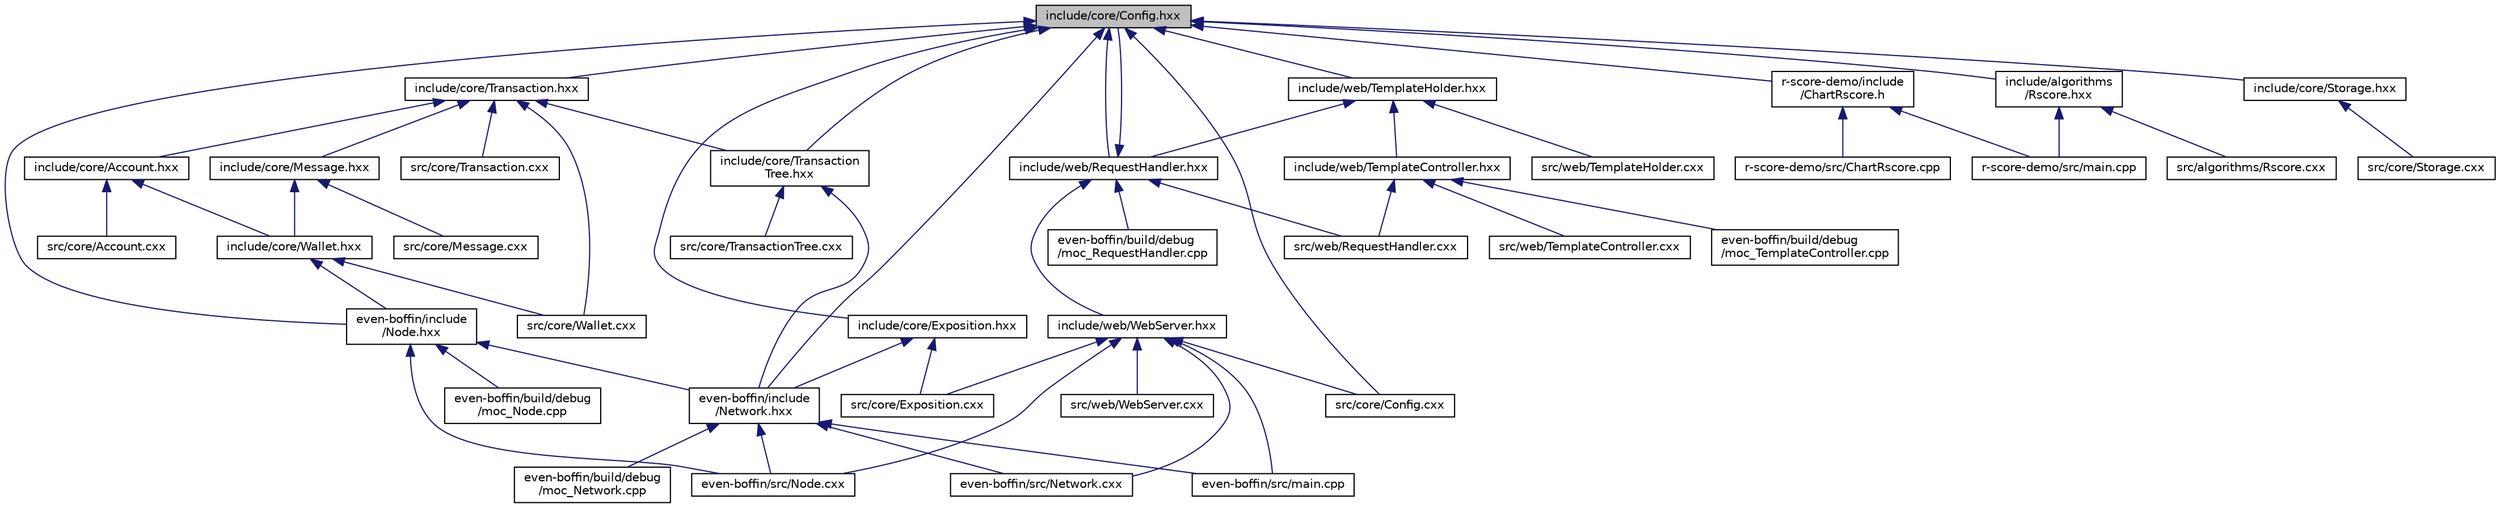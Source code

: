 digraph "include/core/Config.hxx"
{
  edge [fontname="Helvetica",fontsize="10",labelfontname="Helvetica",labelfontsize="10"];
  node [fontname="Helvetica",fontsize="10",shape=record];
  Node65 [label="include/core/Config.hxx",height=0.2,width=0.4,color="black", fillcolor="grey75", style="filled", fontcolor="black"];
  Node65 -> Node66 [dir="back",color="midnightblue",fontsize="10",style="solid"];
  Node66 [label="even-boffin/include\l/Network.hxx",height=0.2,width=0.4,color="black", fillcolor="white", style="filled",URL="$_network_8hxx.html"];
  Node66 -> Node67 [dir="back",color="midnightblue",fontsize="10",style="solid"];
  Node67 [label="even-boffin/build/debug\l/moc_Network.cpp",height=0.2,width=0.4,color="black", fillcolor="white", style="filled",URL="$moc___network_8cpp_source.html"];
  Node66 -> Node68 [dir="back",color="midnightblue",fontsize="10",style="solid"];
  Node68 [label="even-boffin/src/main.cpp",height=0.2,width=0.4,color="black", fillcolor="white", style="filled",URL="$even-boffin_2src_2main_8cpp_source.html"];
  Node66 -> Node69 [dir="back",color="midnightblue",fontsize="10",style="solid"];
  Node69 [label="even-boffin/src/Network.cxx",height=0.2,width=0.4,color="black", fillcolor="white", style="filled",URL="$_network_8cxx.html"];
  Node66 -> Node70 [dir="back",color="midnightblue",fontsize="10",style="solid"];
  Node70 [label="even-boffin/src/Node.cxx",height=0.2,width=0.4,color="black", fillcolor="white", style="filled",URL="$_node_8cxx.html"];
  Node65 -> Node71 [dir="back",color="midnightblue",fontsize="10",style="solid"];
  Node71 [label="even-boffin/include\l/Node.hxx",height=0.2,width=0.4,color="black", fillcolor="white", style="filled",URL="$_node_8hxx.html"];
  Node71 -> Node66 [dir="back",color="midnightblue",fontsize="10",style="solid"];
  Node71 -> Node72 [dir="back",color="midnightblue",fontsize="10",style="solid"];
  Node72 [label="even-boffin/build/debug\l/moc_Node.cpp",height=0.2,width=0.4,color="black", fillcolor="white", style="filled",URL="$moc___node_8cpp_source.html"];
  Node71 -> Node70 [dir="back",color="midnightblue",fontsize="10",style="solid"];
  Node65 -> Node73 [dir="back",color="midnightblue",fontsize="10",style="solid"];
  Node73 [label="include/web/RequestHandler.hxx",height=0.2,width=0.4,color="black", fillcolor="white", style="filled",URL="$_request_handler_8hxx_source.html"];
  Node73 -> Node74 [dir="back",color="midnightblue",fontsize="10",style="solid"];
  Node74 [label="even-boffin/build/debug\l/moc_RequestHandler.cpp",height=0.2,width=0.4,color="black", fillcolor="white", style="filled",URL="$moc___request_handler_8cpp_source.html"];
  Node73 -> Node65 [dir="back",color="midnightblue",fontsize="10",style="solid"];
  Node73 -> Node75 [dir="back",color="midnightblue",fontsize="10",style="solid"];
  Node75 [label="include/web/WebServer.hxx",height=0.2,width=0.4,color="black", fillcolor="white", style="filled",URL="$_web_server_8hxx.html"];
  Node75 -> Node68 [dir="back",color="midnightblue",fontsize="10",style="solid"];
  Node75 -> Node69 [dir="back",color="midnightblue",fontsize="10",style="solid"];
  Node75 -> Node70 [dir="back",color="midnightblue",fontsize="10",style="solid"];
  Node75 -> Node76 [dir="back",color="midnightblue",fontsize="10",style="solid"];
  Node76 [label="src/core/Config.cxx",height=0.2,width=0.4,color="black", fillcolor="white", style="filled",URL="$_config_8cxx.html"];
  Node75 -> Node77 [dir="back",color="midnightblue",fontsize="10",style="solid"];
  Node77 [label="src/core/Exposition.cxx",height=0.2,width=0.4,color="black", fillcolor="white", style="filled",URL="$_exposition_8cxx.html"];
  Node75 -> Node78 [dir="back",color="midnightblue",fontsize="10",style="solid"];
  Node78 [label="src/web/WebServer.cxx",height=0.2,width=0.4,color="black", fillcolor="white", style="filled",URL="$_web_server_8cxx.html"];
  Node73 -> Node79 [dir="back",color="midnightblue",fontsize="10",style="solid"];
  Node79 [label="src/web/RequestHandler.cxx",height=0.2,width=0.4,color="black", fillcolor="white", style="filled",URL="$_request_handler_8cxx.html"];
  Node65 -> Node80 [dir="back",color="midnightblue",fontsize="10",style="solid"];
  Node80 [label="include/web/TemplateHolder.hxx",height=0.2,width=0.4,color="black", fillcolor="white", style="filled",URL="$_template_holder_8hxx.html"];
  Node80 -> Node73 [dir="back",color="midnightblue",fontsize="10",style="solid"];
  Node80 -> Node81 [dir="back",color="midnightblue",fontsize="10",style="solid"];
  Node81 [label="include/web/TemplateController.hxx",height=0.2,width=0.4,color="black", fillcolor="white", style="filled",URL="$_template_controller_8hxx.html"];
  Node81 -> Node82 [dir="back",color="midnightblue",fontsize="10",style="solid"];
  Node82 [label="even-boffin/build/debug\l/moc_TemplateController.cpp",height=0.2,width=0.4,color="black", fillcolor="white", style="filled",URL="$moc___template_controller_8cpp_source.html"];
  Node81 -> Node79 [dir="back",color="midnightblue",fontsize="10",style="solid"];
  Node81 -> Node83 [dir="back",color="midnightblue",fontsize="10",style="solid"];
  Node83 [label="src/web/TemplateController.cxx",height=0.2,width=0.4,color="black", fillcolor="white", style="filled",URL="$_template_controller_8cxx.html"];
  Node80 -> Node84 [dir="back",color="midnightblue",fontsize="10",style="solid"];
  Node84 [label="src/web/TemplateHolder.cxx",height=0.2,width=0.4,color="black", fillcolor="white", style="filled",URL="$_template_holder_8cxx.html"];
  Node65 -> Node85 [dir="back",color="midnightblue",fontsize="10",style="solid"];
  Node85 [label="include/algorithms\l/Rscore.hxx",height=0.2,width=0.4,color="black", fillcolor="white", style="filled",URL="$_rscore_8hxx.html",tooltip="Entity for count r-Score value from input parameters. "];
  Node85 -> Node86 [dir="back",color="midnightblue",fontsize="10",style="solid"];
  Node86 [label="r-score-demo/src/main.cpp",height=0.2,width=0.4,color="black", fillcolor="white", style="filled",URL="$r-score-demo_2src_2main_8cpp_source.html"];
  Node85 -> Node87 [dir="back",color="midnightblue",fontsize="10",style="solid"];
  Node87 [label="src/algorithms/Rscore.cxx",height=0.2,width=0.4,color="black", fillcolor="white", style="filled",URL="$_rscore_8cxx.html",tooltip="Entity for count r-Score value from input parameters. "];
  Node65 -> Node88 [dir="back",color="midnightblue",fontsize="10",style="solid"];
  Node88 [label="include/core/Transaction.hxx",height=0.2,width=0.4,color="black", fillcolor="white", style="filled",URL="$_transaction_8hxx.html"];
  Node88 -> Node89 [dir="back",color="midnightblue",fontsize="10",style="solid"];
  Node89 [label="include/core/Account.hxx",height=0.2,width=0.4,color="black", fillcolor="white", style="filled",URL="$_account_8hxx.html"];
  Node89 -> Node90 [dir="back",color="midnightblue",fontsize="10",style="solid"];
  Node90 [label="include/core/Wallet.hxx",height=0.2,width=0.4,color="black", fillcolor="white", style="filled",URL="$_wallet_8hxx.html"];
  Node90 -> Node71 [dir="back",color="midnightblue",fontsize="10",style="solid"];
  Node90 -> Node91 [dir="back",color="midnightblue",fontsize="10",style="solid"];
  Node91 [label="src/core/Wallet.cxx",height=0.2,width=0.4,color="black", fillcolor="white", style="filled",URL="$_wallet_8cxx.html"];
  Node89 -> Node92 [dir="back",color="midnightblue",fontsize="10",style="solid"];
  Node92 [label="src/core/Account.cxx",height=0.2,width=0.4,color="black", fillcolor="white", style="filled",URL="$_account_8cxx.html"];
  Node88 -> Node93 [dir="back",color="midnightblue",fontsize="10",style="solid"];
  Node93 [label="include/core/Message.hxx",height=0.2,width=0.4,color="black", fillcolor="white", style="filled",URL="$_message_8hxx.html"];
  Node93 -> Node90 [dir="back",color="midnightblue",fontsize="10",style="solid"];
  Node93 -> Node94 [dir="back",color="midnightblue",fontsize="10",style="solid"];
  Node94 [label="src/core/Message.cxx",height=0.2,width=0.4,color="black", fillcolor="white", style="filled",URL="$_message_8cxx.html"];
  Node88 -> Node95 [dir="back",color="midnightblue",fontsize="10",style="solid"];
  Node95 [label="include/core/Transaction\lTree.hxx",height=0.2,width=0.4,color="black", fillcolor="white", style="filled",URL="$_transaction_tree_8hxx.html"];
  Node95 -> Node66 [dir="back",color="midnightblue",fontsize="10",style="solid"];
  Node95 -> Node96 [dir="back",color="midnightblue",fontsize="10",style="solid"];
  Node96 [label="src/core/TransactionTree.cxx",height=0.2,width=0.4,color="black", fillcolor="white", style="filled",URL="$_transaction_tree_8cxx.html"];
  Node88 -> Node97 [dir="back",color="midnightblue",fontsize="10",style="solid"];
  Node97 [label="src/core/Transaction.cxx",height=0.2,width=0.4,color="black", fillcolor="white", style="filled",URL="$_transaction_8cxx.html"];
  Node88 -> Node91 [dir="back",color="midnightblue",fontsize="10",style="solid"];
  Node65 -> Node98 [dir="back",color="midnightblue",fontsize="10",style="solid"];
  Node98 [label="include/core/Exposition.hxx",height=0.2,width=0.4,color="black", fillcolor="white", style="filled",URL="$_exposition_8hxx.html"];
  Node98 -> Node66 [dir="back",color="midnightblue",fontsize="10",style="solid"];
  Node98 -> Node77 [dir="back",color="midnightblue",fontsize="10",style="solid"];
  Node65 -> Node99 [dir="back",color="midnightblue",fontsize="10",style="solid"];
  Node99 [label="include/core/Storage.hxx",height=0.2,width=0.4,color="black", fillcolor="white", style="filled",URL="$_storage_8hxx.html"];
  Node99 -> Node100 [dir="back",color="midnightblue",fontsize="10",style="solid"];
  Node100 [label="src/core/Storage.cxx",height=0.2,width=0.4,color="black", fillcolor="white", style="filled",URL="$_storage_8cxx.html"];
  Node65 -> Node95 [dir="back",color="midnightblue",fontsize="10",style="solid"];
  Node65 -> Node101 [dir="back",color="midnightblue",fontsize="10",style="solid"];
  Node101 [label="r-score-demo/include\l/ChartRscore.h",height=0.2,width=0.4,color="black", fillcolor="white", style="filled",URL="$_chart_rscore_8h.html",tooltip="Entity Algorithm r-Score counter. "];
  Node101 -> Node102 [dir="back",color="midnightblue",fontsize="10",style="solid"];
  Node102 [label="r-score-demo/src/ChartRscore.cpp",height=0.2,width=0.4,color="black", fillcolor="white", style="filled",URL="$_chart_rscore_8cpp_source.html"];
  Node101 -> Node86 [dir="back",color="midnightblue",fontsize="10",style="solid"];
  Node65 -> Node76 [dir="back",color="midnightblue",fontsize="10",style="solid"];
}
